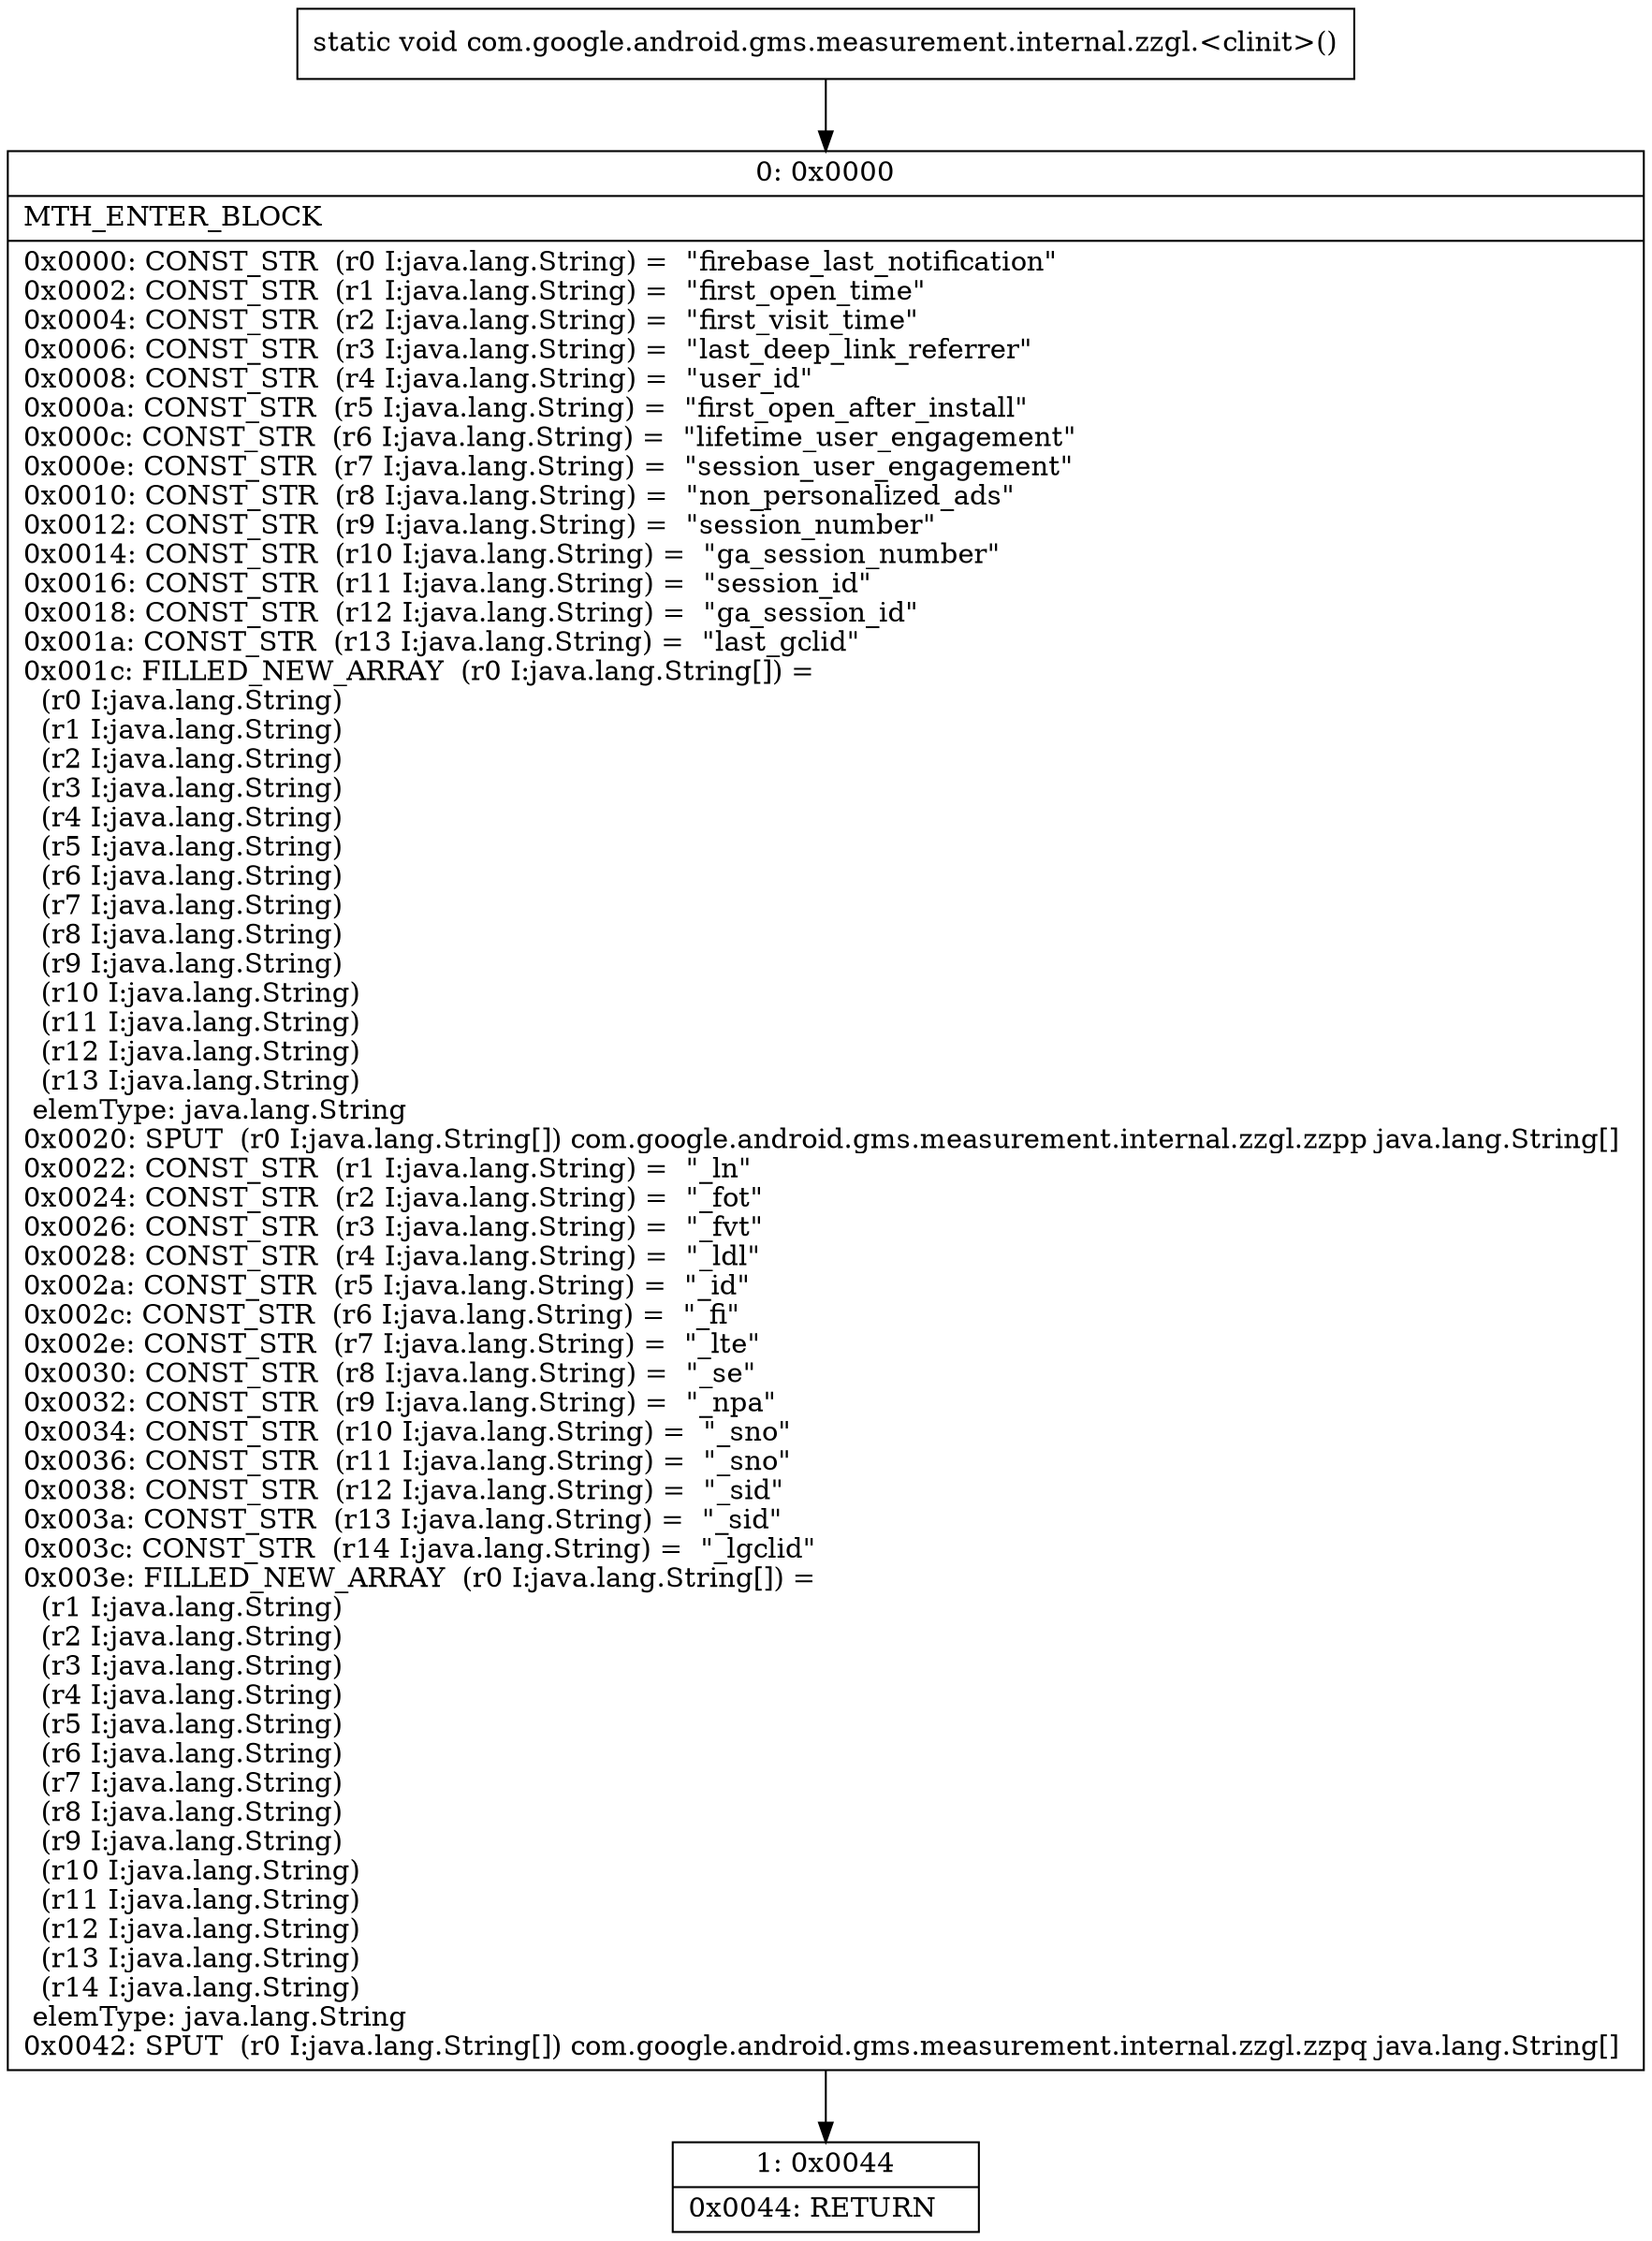 digraph "CFG forcom.google.android.gms.measurement.internal.zzgl.\<clinit\>()V" {
Node_0 [shape=record,label="{0\:\ 0x0000|MTH_ENTER_BLOCK\l|0x0000: CONST_STR  (r0 I:java.lang.String) =  \"firebase_last_notification\" \l0x0002: CONST_STR  (r1 I:java.lang.String) =  \"first_open_time\" \l0x0004: CONST_STR  (r2 I:java.lang.String) =  \"first_visit_time\" \l0x0006: CONST_STR  (r3 I:java.lang.String) =  \"last_deep_link_referrer\" \l0x0008: CONST_STR  (r4 I:java.lang.String) =  \"user_id\" \l0x000a: CONST_STR  (r5 I:java.lang.String) =  \"first_open_after_install\" \l0x000c: CONST_STR  (r6 I:java.lang.String) =  \"lifetime_user_engagement\" \l0x000e: CONST_STR  (r7 I:java.lang.String) =  \"session_user_engagement\" \l0x0010: CONST_STR  (r8 I:java.lang.String) =  \"non_personalized_ads\" \l0x0012: CONST_STR  (r9 I:java.lang.String) =  \"session_number\" \l0x0014: CONST_STR  (r10 I:java.lang.String) =  \"ga_session_number\" \l0x0016: CONST_STR  (r11 I:java.lang.String) =  \"session_id\" \l0x0018: CONST_STR  (r12 I:java.lang.String) =  \"ga_session_id\" \l0x001a: CONST_STR  (r13 I:java.lang.String) =  \"last_gclid\" \l0x001c: FILLED_NEW_ARRAY  (r0 I:java.lang.String[]) = \l  (r0 I:java.lang.String)\l  (r1 I:java.lang.String)\l  (r2 I:java.lang.String)\l  (r3 I:java.lang.String)\l  (r4 I:java.lang.String)\l  (r5 I:java.lang.String)\l  (r6 I:java.lang.String)\l  (r7 I:java.lang.String)\l  (r8 I:java.lang.String)\l  (r9 I:java.lang.String)\l  (r10 I:java.lang.String)\l  (r11 I:java.lang.String)\l  (r12 I:java.lang.String)\l  (r13 I:java.lang.String)\l elemType: java.lang.String \l0x0020: SPUT  (r0 I:java.lang.String[]) com.google.android.gms.measurement.internal.zzgl.zzpp java.lang.String[] \l0x0022: CONST_STR  (r1 I:java.lang.String) =  \"_ln\" \l0x0024: CONST_STR  (r2 I:java.lang.String) =  \"_fot\" \l0x0026: CONST_STR  (r3 I:java.lang.String) =  \"_fvt\" \l0x0028: CONST_STR  (r4 I:java.lang.String) =  \"_ldl\" \l0x002a: CONST_STR  (r5 I:java.lang.String) =  \"_id\" \l0x002c: CONST_STR  (r6 I:java.lang.String) =  \"_fi\" \l0x002e: CONST_STR  (r7 I:java.lang.String) =  \"_lte\" \l0x0030: CONST_STR  (r8 I:java.lang.String) =  \"_se\" \l0x0032: CONST_STR  (r9 I:java.lang.String) =  \"_npa\" \l0x0034: CONST_STR  (r10 I:java.lang.String) =  \"_sno\" \l0x0036: CONST_STR  (r11 I:java.lang.String) =  \"_sno\" \l0x0038: CONST_STR  (r12 I:java.lang.String) =  \"_sid\" \l0x003a: CONST_STR  (r13 I:java.lang.String) =  \"_sid\" \l0x003c: CONST_STR  (r14 I:java.lang.String) =  \"_lgclid\" \l0x003e: FILLED_NEW_ARRAY  (r0 I:java.lang.String[]) = \l  (r1 I:java.lang.String)\l  (r2 I:java.lang.String)\l  (r3 I:java.lang.String)\l  (r4 I:java.lang.String)\l  (r5 I:java.lang.String)\l  (r6 I:java.lang.String)\l  (r7 I:java.lang.String)\l  (r8 I:java.lang.String)\l  (r9 I:java.lang.String)\l  (r10 I:java.lang.String)\l  (r11 I:java.lang.String)\l  (r12 I:java.lang.String)\l  (r13 I:java.lang.String)\l  (r14 I:java.lang.String)\l elemType: java.lang.String \l0x0042: SPUT  (r0 I:java.lang.String[]) com.google.android.gms.measurement.internal.zzgl.zzpq java.lang.String[] \l}"];
Node_1 [shape=record,label="{1\:\ 0x0044|0x0044: RETURN   \l}"];
MethodNode[shape=record,label="{static void com.google.android.gms.measurement.internal.zzgl.\<clinit\>() }"];
MethodNode -> Node_0;
Node_0 -> Node_1;
}

